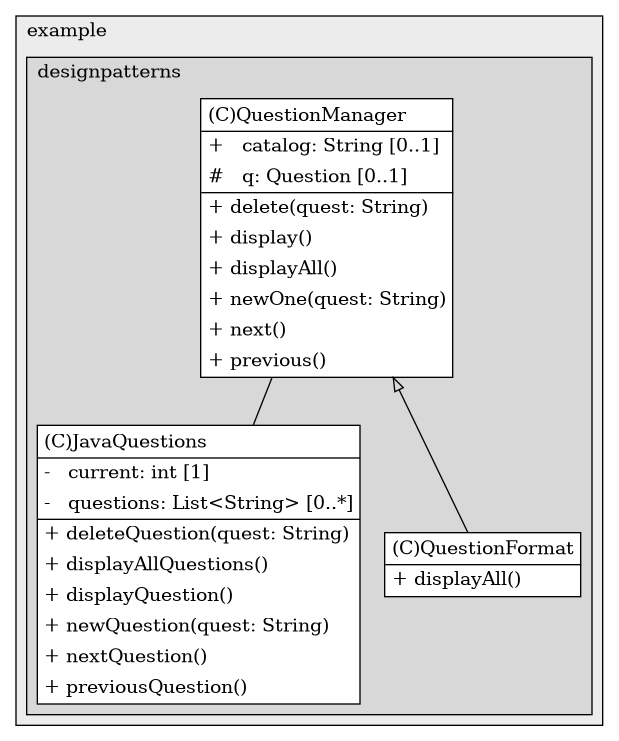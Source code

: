 @startuml

/' diagram meta data start
config=StructureConfiguration;
{
  "projectClassification": {
    "searchMode": "OpenProject", // OpenProject, AllProjects
    "includedProjects": "",
    "pathEndKeywords": "*.impl",
    "isClientPath": "",
    "isClientName": "",
    "isTestPath": "",
    "isTestName": "",
    "isMappingPath": "",
    "isMappingName": "",
    "isDataAccessPath": "",
    "isDataAccessName": "",
    "isDataStructurePath": "",
    "isDataStructureName": "",
    "isInterfaceStructuresPath": "",
    "isInterfaceStructuresName": "",
    "isEntryPointPath": "",
    "isEntryPointName": "",
    "treatFinalFieldsAsMandatory": false
  },
  "graphRestriction": {
    "classPackageExcludeFilter": "",
    "classPackageIncludeFilter": "",
    "classNameExcludeFilter": "",
    "classNameIncludeFilter": "",
    "methodNameExcludeFilter": "",
    "methodNameIncludeFilter": "",
    "removeByInheritance": "", // inheritance/annotation based filtering is done in a second step
    "removeByAnnotation": "",
    "removeByClassPackage": "", // cleanup the graph after inheritance/annotation based filtering is done
    "removeByClassName": "",
    "cutMappings": false,
    "cutEnum": true,
    "cutTests": true,
    "cutClient": true,
    "cutDataAccess": false,
    "cutInterfaceStructures": false,
    "cutDataStructures": false,
    "cutGetterAndSetter": true,
    "cutConstructors": true
  },
  "graphTraversal": {
    "forwardDepth": 6,
    "backwardDepth": 6,
    "classPackageExcludeFilter": "",
    "classPackageIncludeFilter": "",
    "classNameExcludeFilter": "",
    "classNameIncludeFilter": "",
    "methodNameExcludeFilter": "",
    "methodNameIncludeFilter": "",
    "hideMappings": false,
    "hideDataStructures": false,
    "hidePrivateMethods": true,
    "hideInterfaceCalls": true, // indirection: implementation -> interface (is hidden) -> implementation
    "onlyShowApplicationEntryPoints": false, // root node is included
    "useMethodCallsForStructureDiagram": "ForwardOnly" // ForwardOnly, BothDirections, No
  },
  "details": {
    "aggregation": "GroupByClass", // ByClass, GroupByClass, None
    "showClassGenericTypes": true,
    "showMethods": true,
    "showMethodParameterNames": true,
    "showMethodParameterTypes": true,
    "showMethodReturnType": true,
    "showPackageLevels": 2,
    "showDetailedClassStructure": true
  },
  "rootClass": "org.example.designpatterns.structural.bridge.QuestionManager",
  "extensionCallbackMethod": "" // qualified.class.name#methodName - signature: public static String method(String)
}
diagram meta data end '/



digraph g {
    rankdir="TB"
    splines=polyline
    

'nodes 
subgraph cluster_1322970774 { 
   	label=example
	labeljust=l
	fillcolor="#ececec"
	style=filled
   
   subgraph cluster_1611567195 { 
   	label=designpatterns
	labeljust=l
	fillcolor="#d8d8d8"
	style=filled
   
   JavaQuestions266538117[
	label=<<TABLE BORDER="1" CELLBORDER="0" CELLPADDING="4" CELLSPACING="0">
<TR><TD ALIGN="LEFT" >(C)JavaQuestions</TD></TR>
<HR/>
<TR><TD ALIGN="LEFT" >-   current: int [1]</TD></TR>
<TR><TD ALIGN="LEFT" >-   questions: List&lt;String&gt; [0..*]</TD></TR>
<HR/>
<TR><TD ALIGN="LEFT" >+ deleteQuestion(quest: String)</TD></TR>
<TR><TD ALIGN="LEFT" >+ displayAllQuestions()</TD></TR>
<TR><TD ALIGN="LEFT" >+ displayQuestion()</TD></TR>
<TR><TD ALIGN="LEFT" >+ newQuestion(quest: String)</TD></TR>
<TR><TD ALIGN="LEFT" >+ nextQuestion()</TD></TR>
<TR><TD ALIGN="LEFT" >+ previousQuestion()</TD></TR>
</TABLE>>
	style=filled
	margin=0
	shape=plaintext
	fillcolor="#FFFFFF"
];

QuestionFormat266538117[
	label=<<TABLE BORDER="1" CELLBORDER="0" CELLPADDING="4" CELLSPACING="0">
<TR><TD ALIGN="LEFT" >(C)QuestionFormat</TD></TR>
<HR/>
<TR><TD ALIGN="LEFT" >+ displayAll()</TD></TR>
</TABLE>>
	style=filled
	margin=0
	shape=plaintext
	fillcolor="#FFFFFF"
];

QuestionManager266538117[
	label=<<TABLE BORDER="1" CELLBORDER="0" CELLPADDING="4" CELLSPACING="0">
<TR><TD ALIGN="LEFT" >(C)QuestionManager</TD></TR>
<HR/>
<TR><TD ALIGN="LEFT" >+   catalog: String [0..1]</TD></TR>
<TR><TD ALIGN="LEFT" >#   q: Question [0..1]</TD></TR>
<HR/>
<TR><TD ALIGN="LEFT" >+ delete(quest: String)</TD></TR>
<TR><TD ALIGN="LEFT" >+ display()</TD></TR>
<TR><TD ALIGN="LEFT" >+ displayAll()</TD></TR>
<TR><TD ALIGN="LEFT" >+ newOne(quest: String)</TD></TR>
<TR><TD ALIGN="LEFT" >+ next()</TD></TR>
<TR><TD ALIGN="LEFT" >+ previous()</TD></TR>
</TABLE>>
	style=filled
	margin=0
	shape=plaintext
	fillcolor="#FFFFFF"
];
} 
} 

'edges    
QuestionManager266538117 -> JavaQuestions266538117[arrowhead=none];
QuestionManager266538117 -> QuestionFormat266538117[arrowhead=none, arrowtail=empty, dir=both];
    
}
@enduml